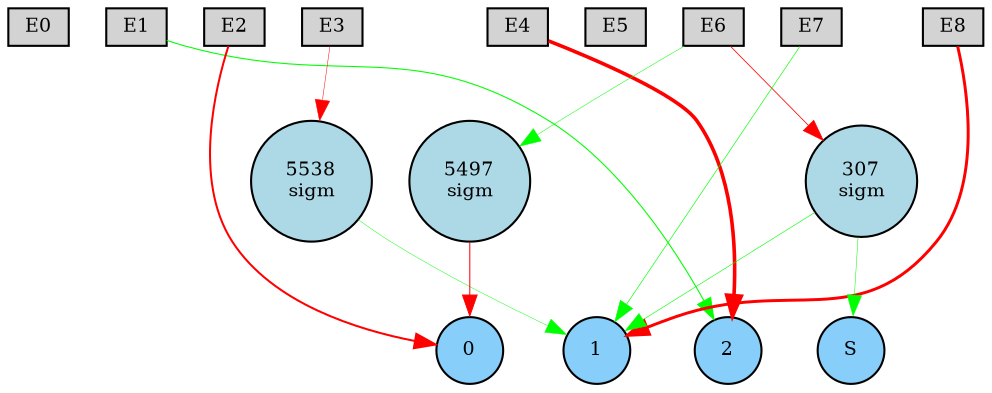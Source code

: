 digraph {
	node [fontsize=9 height=0.2 shape=circle width=0.2]
	subgraph inputs {
		node [shape=box style=filled]
		rank=source
		E0 [fillcolor=lightgray]
		E1 [fillcolor=lightgray]
		E0 -> E1 [style=invis]
		E2 [fillcolor=lightgray]
		E1 -> E2 [style=invis]
		E3 [fillcolor=lightgray]
		E2 -> E3 [style=invis]
		E4 [fillcolor=lightgray]
		E3 -> E4 [style=invis]
		E5 [fillcolor=lightgray]
		E4 -> E5 [style=invis]
		E6 [fillcolor=lightgray]
		E5 -> E6 [style=invis]
		E7 [fillcolor=lightgray]
		E6 -> E7 [style=invis]
		E8 [fillcolor=lightgray]
		E7 -> E8 [style=invis]
	}
	subgraph outputs {
		node [style=filled]
		rank=sink
		0 [fillcolor=lightskyblue fontsize=9 height=0.2 shape=circle width=0.2]
		1 [fillcolor=lightskyblue fontsize=9 height=0.2 shape=circle width=0.2]
		0 -> 1 [style=invis]
		2 [fillcolor=lightskyblue fontsize=9 height=0.2 shape=circle width=0.2]
		1 -> 2 [style=invis]
		S [fillcolor=lightskyblue fontsize=9 height=0.2 shape=circle width=0.2]
		2 -> S [style=invis]
	}
	5538 [label="5538
sigm" fillcolor=lightblue style=filled]
	307 [label="307
sigm" fillcolor=lightblue style=filled]
	5497 [label="5497
sigm" fillcolor=lightblue style=filled]
	E4 -> 2 [color=red penwidth=1.7341674315956372 style=solid]
	E8 -> 1 [color=red penwidth=1.420357638289846 style=solid]
	E2 -> 0 [color=red penwidth=0.9692628463005161 style=solid]
	307 -> S [color=green penwidth=0.24183427058320692 style=solid]
	E6 -> 307 [color=red penwidth=0.37802487634495263 style=solid]
	E7 -> 1 [color=green penwidth=0.3107994676786237 style=solid]
	E6 -> 5497 [color=green penwidth=0.24060712069567367 style=solid]
	5497 -> 0 [color=red penwidth=0.4939899763888821 style=solid]
	E3 -> 5538 [color=red penwidth=0.23067001550166094 style=solid]
	5538 -> 1 [color=green penwidth=0.21617644090746269 style=solid]
	E1 -> 2 [color=green penwidth=0.5203718985984457 style=solid]
	307 -> 1 [color=green penwidth=0.28743150719792254 style=solid]
}
